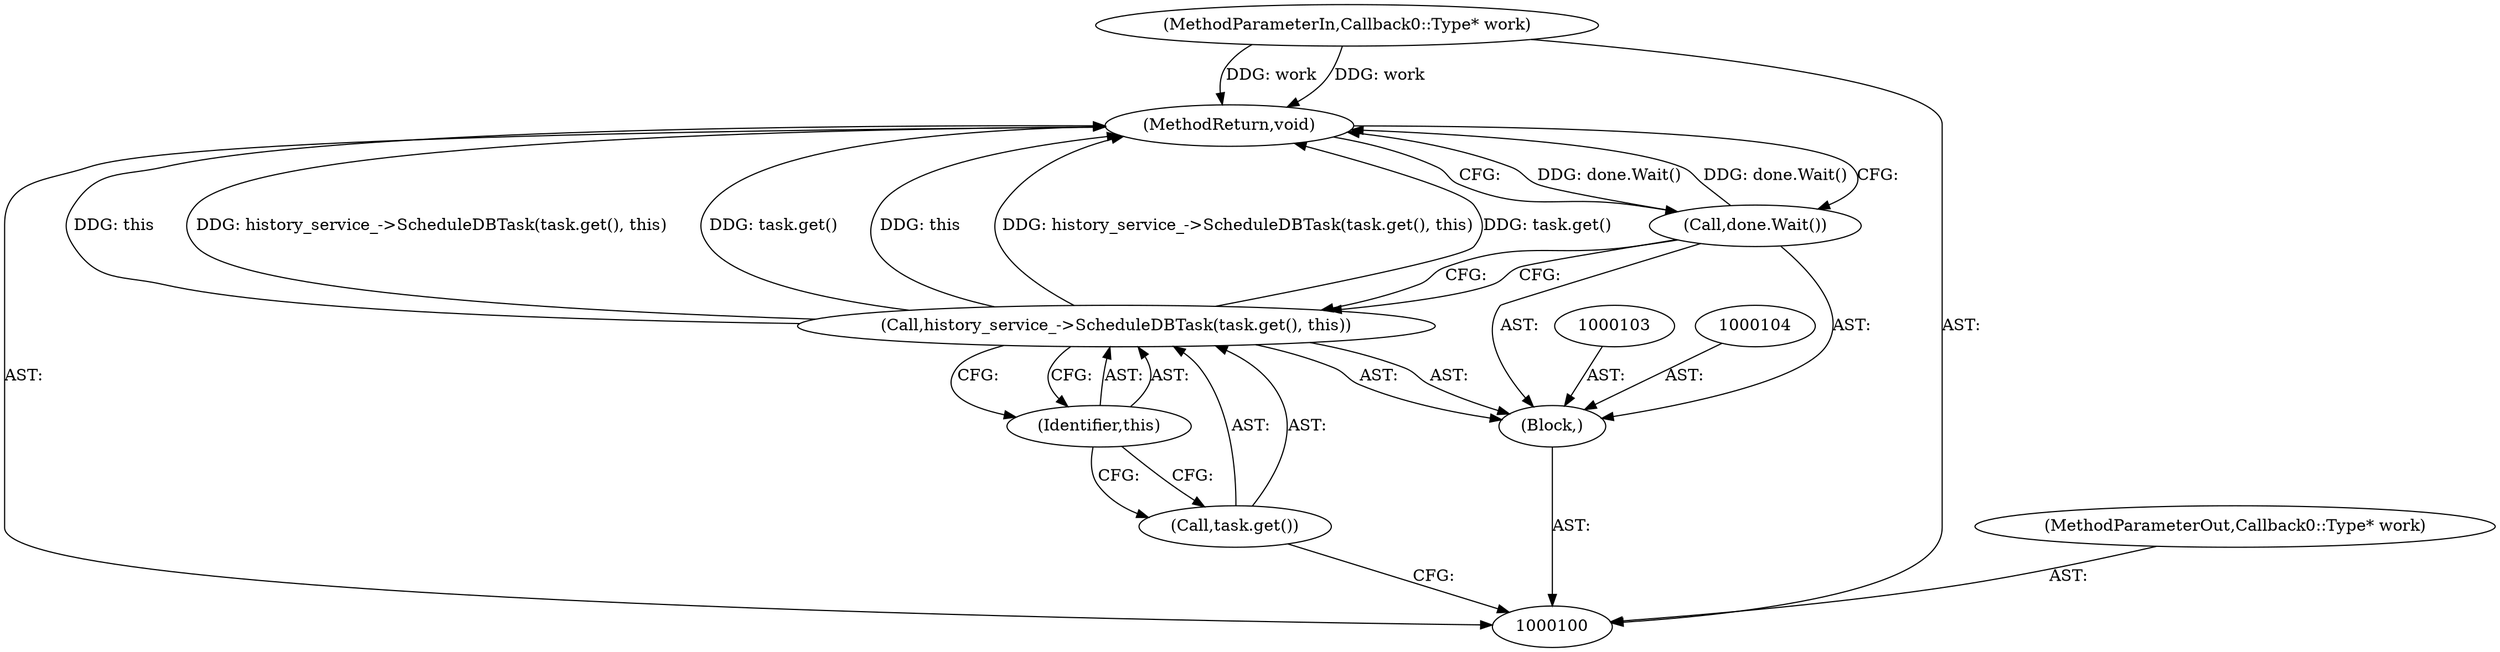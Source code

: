 digraph "1_Chrome_bf381d8a02c3d272d4dd879ac719d8993dfb5ad6" {
"1000109" [label="(MethodReturn,void)"];
"1000101" [label="(MethodParameterIn,Callback0::Type* work)"];
"1000127" [label="(MethodParameterOut,Callback0::Type* work)"];
"1000102" [label="(Block,)"];
"1000105" [label="(Call,history_service_->ScheduleDBTask(task.get(), this))"];
"1000106" [label="(Call,task.get())"];
"1000107" [label="(Identifier,this)"];
"1000108" [label="(Call,done.Wait())"];
"1000109" -> "1000100"  [label="AST: "];
"1000109" -> "1000108"  [label="CFG: "];
"1000108" -> "1000109"  [label="DDG: done.Wait()"];
"1000105" -> "1000109"  [label="DDG: this"];
"1000105" -> "1000109"  [label="DDG: history_service_->ScheduleDBTask(task.get(), this)"];
"1000105" -> "1000109"  [label="DDG: task.get()"];
"1000101" -> "1000109"  [label="DDG: work"];
"1000101" -> "1000100"  [label="AST: "];
"1000101" -> "1000109"  [label="DDG: work"];
"1000127" -> "1000100"  [label="AST: "];
"1000102" -> "1000100"  [label="AST: "];
"1000103" -> "1000102"  [label="AST: "];
"1000104" -> "1000102"  [label="AST: "];
"1000105" -> "1000102"  [label="AST: "];
"1000108" -> "1000102"  [label="AST: "];
"1000105" -> "1000102"  [label="AST: "];
"1000105" -> "1000107"  [label="CFG: "];
"1000106" -> "1000105"  [label="AST: "];
"1000107" -> "1000105"  [label="AST: "];
"1000108" -> "1000105"  [label="CFG: "];
"1000105" -> "1000109"  [label="DDG: this"];
"1000105" -> "1000109"  [label="DDG: history_service_->ScheduleDBTask(task.get(), this)"];
"1000105" -> "1000109"  [label="DDG: task.get()"];
"1000106" -> "1000105"  [label="AST: "];
"1000106" -> "1000100"  [label="CFG: "];
"1000107" -> "1000106"  [label="CFG: "];
"1000107" -> "1000105"  [label="AST: "];
"1000107" -> "1000106"  [label="CFG: "];
"1000105" -> "1000107"  [label="CFG: "];
"1000108" -> "1000102"  [label="AST: "];
"1000108" -> "1000105"  [label="CFG: "];
"1000109" -> "1000108"  [label="CFG: "];
"1000108" -> "1000109"  [label="DDG: done.Wait()"];
}
